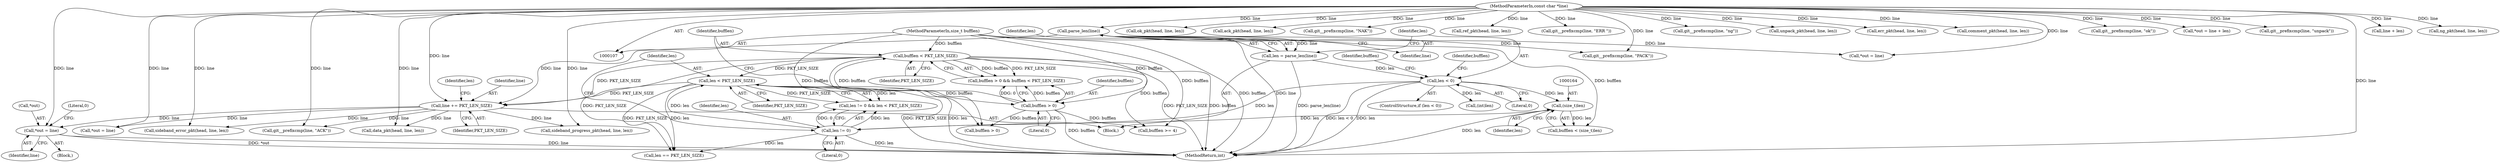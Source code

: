 digraph "0_libgit2_66e3774d279672ee51c3b54545a79d20d1ada834@pointer" {
"1000190" [label="(Call,*out = line)"];
"1000178" [label="(Call,line += PKT_LEN_SIZE)"];
"1000120" [label="(Call,bufflen < PKT_LEN_SIZE)"];
"1000117" [label="(Call,bufflen > 0)"];
"1000111" [label="(MethodParameterIn,size_t bufflen)"];
"1000173" [label="(Call,len < PKT_LEN_SIZE)"];
"1000170" [label="(Call,len != 0)"];
"1000130" [label="(Call,len < 0)"];
"1000125" [label="(Call,len = parse_len(line))"];
"1000127" [label="(Call,parse_len(line))"];
"1000109" [label="(MethodParameterIn,const char *line)"];
"1000163" [label="(Call,(size_t)len)"];
"1000128" [label="(Identifier,line)"];
"1000201" [label="(Call,*out = line)"];
"1000195" [label="(Literal,0)"];
"1000300" [label="(Call,ok_pkt(head, line, len))"];
"1000190" [label="(Call,*out = line)"];
"1000254" [label="(Call,ack_pkt(head, line, len))"];
"1000185" [label="(Block,)"];
"1000261" [label="(Call,git__prefixcmp(line, \"NAK\"))"];
"1000193" [label="(Identifier,line)"];
"1000112" [label="(Block,)"];
"1000175" [label="(Identifier,PKT_LEN_SIZE)"];
"1000182" [label="(Call,len == PKT_LEN_SIZE)"];
"1000117" [label="(Call,bufflen > 0)"];
"1000119" [label="(Literal,0)"];
"1000249" [label="(Call,git__prefixcmp(line, \"ACK\"))"];
"1000109" [label="(MethodParameterIn,const char *line)"];
"1000163" [label="(Call,(size_t)len)"];
"1000331" [label="(Call,ref_pkt(head, line, len))"];
"1000122" [label="(Identifier,PKT_LEN_SIZE)"];
"1000169" [label="(Call,len != 0 && len < PKT_LEN_SIZE)"];
"1000179" [label="(Identifier,line)"];
"1000271" [label="(Call,git__prefixcmp(line, \"ERR \"))"];
"1000120" [label="(Call,bufflen < PKT_LEN_SIZE)"];
"1000218" [label="(Call,data_pkt(head, line, len))"];
"1000174" [label="(Identifier,len)"];
"1000307" [label="(Call,git__prefixcmp(line, \"ng\"))"];
"1000170" [label="(Call,len != 0)"];
"1000171" [label="(Identifier,len)"];
"1000159" [label="(Identifier,bufflen)"];
"1000140" [label="(Call,git__prefixcmp(line, \"PACK\"))"];
"1000145" [label="(Call,*out = line)"];
"1000178" [label="(Call,line += PKT_LEN_SIZE)"];
"1000180" [label="(Identifier,PKT_LEN_SIZE)"];
"1000161" [label="(Call,bufflen < (size_t)len)"];
"1000324" [label="(Call,unpack_pkt(head, line, len))"];
"1000125" [label="(Call,len = parse_len(line))"];
"1000131" [label="(Identifier,len)"];
"1000276" [label="(Call,err_pkt(head, line, len))"];
"1000288" [label="(Call,comment_pkt(head, line, len))"];
"1000242" [label="(Call,sideband_error_pkt(head, line, len))"];
"1000153" [label="(Call,(int)len)"];
"1000295" [label="(Call,git__prefixcmp(line, \"ok\"))"];
"1000116" [label="(Call,bufflen > 0 && bufflen < PKT_LEN_SIZE)"];
"1000335" [label="(Call,*out = line + len)"];
"1000137" [label="(Identifier,bufflen)"];
"1000173" [label="(Call,len < PKT_LEN_SIZE)"];
"1000127" [label="(Call,parse_len(line))"];
"1000118" [label="(Identifier,bufflen)"];
"1000132" [label="(Literal,0)"];
"1000165" [label="(Identifier,len)"];
"1000319" [label="(Call,git__prefixcmp(line, \"unpack\"))"];
"1000121" [label="(Identifier,bufflen)"];
"1000343" [label="(MethodReturn,int)"];
"1000230" [label="(Call,sideband_progress_pkt(head, line, len))"];
"1000338" [label="(Call,line + len)"];
"1000158" [label="(Call,bufflen > 0)"];
"1000191" [label="(Call,*out)"];
"1000136" [label="(Call,bufflen >= 4)"];
"1000130" [label="(Call,len < 0)"];
"1000129" [label="(ControlStructure,if (len < 0))"];
"1000183" [label="(Identifier,len)"];
"1000126" [label="(Identifier,len)"];
"1000111" [label="(MethodParameterIn,size_t bufflen)"];
"1000312" [label="(Call,ng_pkt(head, line, len))"];
"1000172" [label="(Literal,0)"];
"1000190" -> "1000185"  [label="AST: "];
"1000190" -> "1000193"  [label="CFG: "];
"1000191" -> "1000190"  [label="AST: "];
"1000193" -> "1000190"  [label="AST: "];
"1000195" -> "1000190"  [label="CFG: "];
"1000190" -> "1000343"  [label="DDG: *out"];
"1000190" -> "1000343"  [label="DDG: line"];
"1000178" -> "1000190"  [label="DDG: line"];
"1000109" -> "1000190"  [label="DDG: line"];
"1000178" -> "1000112"  [label="AST: "];
"1000178" -> "1000180"  [label="CFG: "];
"1000179" -> "1000178"  [label="AST: "];
"1000180" -> "1000178"  [label="AST: "];
"1000183" -> "1000178"  [label="CFG: "];
"1000120" -> "1000178"  [label="DDG: PKT_LEN_SIZE"];
"1000173" -> "1000178"  [label="DDG: PKT_LEN_SIZE"];
"1000127" -> "1000178"  [label="DDG: line"];
"1000109" -> "1000178"  [label="DDG: line"];
"1000178" -> "1000201"  [label="DDG: line"];
"1000178" -> "1000218"  [label="DDG: line"];
"1000178" -> "1000230"  [label="DDG: line"];
"1000178" -> "1000242"  [label="DDG: line"];
"1000178" -> "1000249"  [label="DDG: line"];
"1000120" -> "1000116"  [label="AST: "];
"1000120" -> "1000122"  [label="CFG: "];
"1000121" -> "1000120"  [label="AST: "];
"1000122" -> "1000120"  [label="AST: "];
"1000116" -> "1000120"  [label="CFG: "];
"1000120" -> "1000343"  [label="DDG: bufflen"];
"1000120" -> "1000343"  [label="DDG: PKT_LEN_SIZE"];
"1000120" -> "1000116"  [label="DDG: bufflen"];
"1000120" -> "1000116"  [label="DDG: PKT_LEN_SIZE"];
"1000117" -> "1000120"  [label="DDG: bufflen"];
"1000111" -> "1000120"  [label="DDG: bufflen"];
"1000120" -> "1000136"  [label="DDG: bufflen"];
"1000120" -> "1000158"  [label="DDG: bufflen"];
"1000120" -> "1000173"  [label="DDG: PKT_LEN_SIZE"];
"1000120" -> "1000182"  [label="DDG: PKT_LEN_SIZE"];
"1000117" -> "1000116"  [label="AST: "];
"1000117" -> "1000119"  [label="CFG: "];
"1000118" -> "1000117"  [label="AST: "];
"1000119" -> "1000117"  [label="AST: "];
"1000121" -> "1000117"  [label="CFG: "];
"1000116" -> "1000117"  [label="CFG: "];
"1000117" -> "1000343"  [label="DDG: bufflen"];
"1000117" -> "1000116"  [label="DDG: bufflen"];
"1000117" -> "1000116"  [label="DDG: 0"];
"1000111" -> "1000117"  [label="DDG: bufflen"];
"1000117" -> "1000136"  [label="DDG: bufflen"];
"1000117" -> "1000158"  [label="DDG: bufflen"];
"1000111" -> "1000107"  [label="AST: "];
"1000111" -> "1000343"  [label="DDG: bufflen"];
"1000111" -> "1000136"  [label="DDG: bufflen"];
"1000111" -> "1000158"  [label="DDG: bufflen"];
"1000111" -> "1000161"  [label="DDG: bufflen"];
"1000173" -> "1000169"  [label="AST: "];
"1000173" -> "1000175"  [label="CFG: "];
"1000174" -> "1000173"  [label="AST: "];
"1000175" -> "1000173"  [label="AST: "];
"1000169" -> "1000173"  [label="CFG: "];
"1000173" -> "1000343"  [label="DDG: len"];
"1000173" -> "1000343"  [label="DDG: PKT_LEN_SIZE"];
"1000173" -> "1000169"  [label="DDG: len"];
"1000173" -> "1000169"  [label="DDG: PKT_LEN_SIZE"];
"1000170" -> "1000173"  [label="DDG: len"];
"1000173" -> "1000182"  [label="DDG: len"];
"1000173" -> "1000182"  [label="DDG: PKT_LEN_SIZE"];
"1000170" -> "1000169"  [label="AST: "];
"1000170" -> "1000172"  [label="CFG: "];
"1000171" -> "1000170"  [label="AST: "];
"1000172" -> "1000170"  [label="AST: "];
"1000174" -> "1000170"  [label="CFG: "];
"1000169" -> "1000170"  [label="CFG: "];
"1000170" -> "1000343"  [label="DDG: len"];
"1000170" -> "1000169"  [label="DDG: len"];
"1000170" -> "1000169"  [label="DDG: 0"];
"1000130" -> "1000170"  [label="DDG: len"];
"1000163" -> "1000170"  [label="DDG: len"];
"1000170" -> "1000182"  [label="DDG: len"];
"1000130" -> "1000129"  [label="AST: "];
"1000130" -> "1000132"  [label="CFG: "];
"1000131" -> "1000130"  [label="AST: "];
"1000132" -> "1000130"  [label="AST: "];
"1000137" -> "1000130"  [label="CFG: "];
"1000159" -> "1000130"  [label="CFG: "];
"1000130" -> "1000343"  [label="DDG: len < 0"];
"1000130" -> "1000343"  [label="DDG: len"];
"1000125" -> "1000130"  [label="DDG: len"];
"1000130" -> "1000153"  [label="DDG: len"];
"1000130" -> "1000163"  [label="DDG: len"];
"1000125" -> "1000112"  [label="AST: "];
"1000125" -> "1000127"  [label="CFG: "];
"1000126" -> "1000125"  [label="AST: "];
"1000127" -> "1000125"  [label="AST: "];
"1000131" -> "1000125"  [label="CFG: "];
"1000125" -> "1000343"  [label="DDG: parse_len(line)"];
"1000127" -> "1000125"  [label="DDG: line"];
"1000127" -> "1000128"  [label="CFG: "];
"1000128" -> "1000127"  [label="AST: "];
"1000127" -> "1000343"  [label="DDG: line"];
"1000109" -> "1000127"  [label="DDG: line"];
"1000127" -> "1000140"  [label="DDG: line"];
"1000127" -> "1000145"  [label="DDG: line"];
"1000109" -> "1000107"  [label="AST: "];
"1000109" -> "1000343"  [label="DDG: line"];
"1000109" -> "1000140"  [label="DDG: line"];
"1000109" -> "1000145"  [label="DDG: line"];
"1000109" -> "1000201"  [label="DDG: line"];
"1000109" -> "1000218"  [label="DDG: line"];
"1000109" -> "1000230"  [label="DDG: line"];
"1000109" -> "1000242"  [label="DDG: line"];
"1000109" -> "1000249"  [label="DDG: line"];
"1000109" -> "1000254"  [label="DDG: line"];
"1000109" -> "1000261"  [label="DDG: line"];
"1000109" -> "1000271"  [label="DDG: line"];
"1000109" -> "1000276"  [label="DDG: line"];
"1000109" -> "1000288"  [label="DDG: line"];
"1000109" -> "1000295"  [label="DDG: line"];
"1000109" -> "1000300"  [label="DDG: line"];
"1000109" -> "1000307"  [label="DDG: line"];
"1000109" -> "1000312"  [label="DDG: line"];
"1000109" -> "1000319"  [label="DDG: line"];
"1000109" -> "1000324"  [label="DDG: line"];
"1000109" -> "1000331"  [label="DDG: line"];
"1000109" -> "1000335"  [label="DDG: line"];
"1000109" -> "1000338"  [label="DDG: line"];
"1000163" -> "1000161"  [label="AST: "];
"1000163" -> "1000165"  [label="CFG: "];
"1000164" -> "1000163"  [label="AST: "];
"1000165" -> "1000163"  [label="AST: "];
"1000161" -> "1000163"  [label="CFG: "];
"1000163" -> "1000343"  [label="DDG: len"];
"1000163" -> "1000161"  [label="DDG: len"];
}
